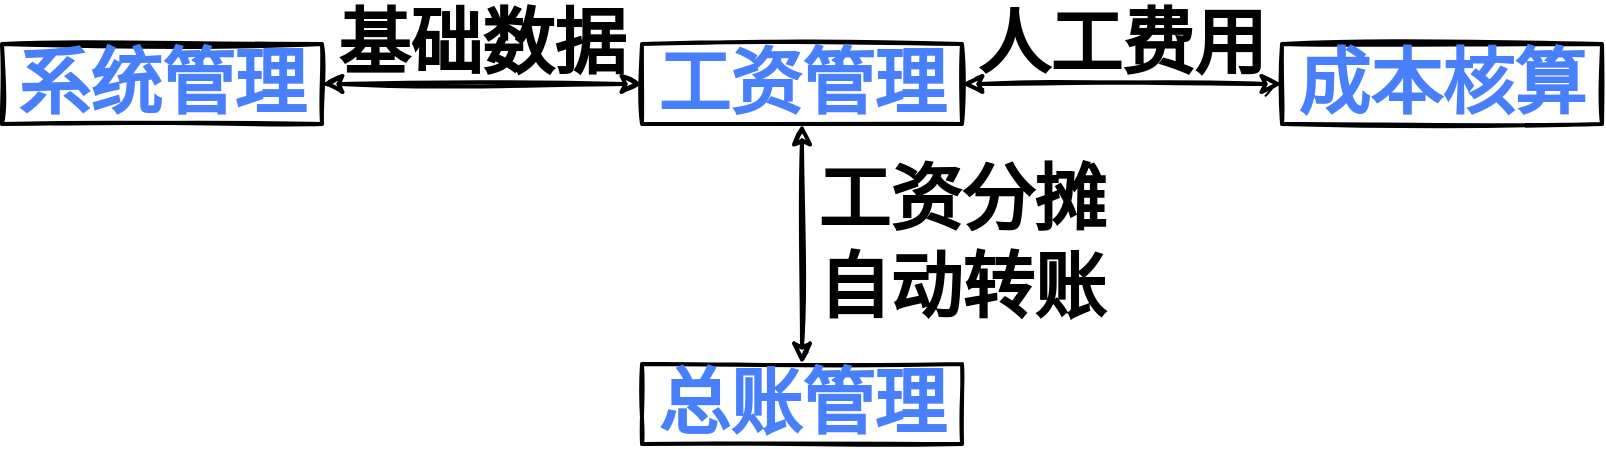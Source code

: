 <mxfile version="17.4.2" type="device"><diagram id="gOBXfugAxexAI73Qu6qp" name="Page-1"><mxGraphModel dx="1106" dy="997" grid="1" gridSize="10" guides="1" tooltips="1" connect="1" arrows="1" fold="1" page="1" pageScale="1" pageWidth="1600" pageHeight="900" math="0" shadow="0"><root><mxCell id="0"/><mxCell id="1" parent="0"/><mxCell id="A_tJatzyJncYoo4Zxg_Y-19" value="" style="group" vertex="1" connectable="0" parent="1"><mxGeometry x="80" y="180" width="800" height="220" as="geometry"/></mxCell><mxCell id="A_tJatzyJncYoo4Zxg_Y-1" value="系统管理" style="rounded=0;whiteSpace=wrap;html=1;sketch=1;fontFamily=FZJingLeiS-R-GB;fontSize=36;fontColor=#487FFB;strokeWidth=2;fillColor=none;fontStyle=1" vertex="1" parent="A_tJatzyJncYoo4Zxg_Y-19"><mxGeometry y="20" width="160" height="40" as="geometry"/></mxCell><mxCell id="A_tJatzyJncYoo4Zxg_Y-2" value="&lt;b&gt;&lt;font style=&quot;font-size: 36px&quot; face=&quot;FZJingLeiS-R-GB&quot;&gt;工资分摊&lt;br&gt;自动转账&lt;br&gt;&lt;/font&gt;&lt;/b&gt;" style="text;html=1;strokeColor=none;fillColor=none;align=center;verticalAlign=middle;whiteSpace=wrap;rounded=0;" vertex="1" parent="A_tJatzyJncYoo4Zxg_Y-19"><mxGeometry x="400" y="100" width="160" height="40" as="geometry"/></mxCell><mxCell id="A_tJatzyJncYoo4Zxg_Y-3" value="工资管理" style="rounded=0;whiteSpace=wrap;html=1;sketch=1;fontFamily=FZJingLeiS-R-GB;fontSize=36;fontColor=#487FFB;strokeWidth=2;fillColor=none;fontStyle=1" vertex="1" parent="A_tJatzyJncYoo4Zxg_Y-19"><mxGeometry x="320" y="20" width="160" height="40" as="geometry"/></mxCell><mxCell id="A_tJatzyJncYoo4Zxg_Y-10" style="edgeStyle=orthogonalEdgeStyle;rounded=0;sketch=1;orthogonalLoop=1;jettySize=auto;html=1;exitX=1;exitY=0.5;exitDx=0;exitDy=0;entryX=0;entryY=0.5;entryDx=0;entryDy=0;fontFamily=FZJingLeiS-R-GB;fontSize=36;startArrow=classic;startFill=1;strokeWidth=2;" edge="1" parent="A_tJatzyJncYoo4Zxg_Y-19" source="A_tJatzyJncYoo4Zxg_Y-1" target="A_tJatzyJncYoo4Zxg_Y-3"><mxGeometry relative="1" as="geometry"/></mxCell><mxCell id="A_tJatzyJncYoo4Zxg_Y-4" value="总账管理" style="rounded=0;whiteSpace=wrap;html=1;sketch=1;fontFamily=FZJingLeiS-R-GB;fontSize=36;fontColor=#487FFB;strokeWidth=2;fillColor=none;fontStyle=1" vertex="1" parent="A_tJatzyJncYoo4Zxg_Y-19"><mxGeometry x="320" y="180" width="160" height="40" as="geometry"/></mxCell><mxCell id="A_tJatzyJncYoo4Zxg_Y-12" style="edgeStyle=orthogonalEdgeStyle;rounded=0;sketch=1;orthogonalLoop=1;jettySize=auto;html=1;exitX=0.5;exitY=1;exitDx=0;exitDy=0;entryX=0.5;entryY=0;entryDx=0;entryDy=0;fontFamily=FZJingLeiS-R-GB;fontSize=36;startArrow=classic;startFill=1;strokeWidth=2;" edge="1" parent="A_tJatzyJncYoo4Zxg_Y-19" source="A_tJatzyJncYoo4Zxg_Y-3" target="A_tJatzyJncYoo4Zxg_Y-4"><mxGeometry relative="1" as="geometry"/></mxCell><mxCell id="A_tJatzyJncYoo4Zxg_Y-7" value="成本核算" style="rounded=0;whiteSpace=wrap;html=1;sketch=1;fontFamily=FZJingLeiS-R-GB;fontSize=36;fontColor=#487FFB;strokeWidth=2;fillColor=none;fontStyle=1" vertex="1" parent="A_tJatzyJncYoo4Zxg_Y-19"><mxGeometry x="640" y="20" width="160" height="40" as="geometry"/></mxCell><mxCell id="A_tJatzyJncYoo4Zxg_Y-11" style="edgeStyle=orthogonalEdgeStyle;rounded=0;sketch=1;orthogonalLoop=1;jettySize=auto;html=1;exitX=1;exitY=0.5;exitDx=0;exitDy=0;fontFamily=FZJingLeiS-R-GB;fontSize=36;startArrow=classic;startFill=1;strokeWidth=2;" edge="1" parent="A_tJatzyJncYoo4Zxg_Y-19" source="A_tJatzyJncYoo4Zxg_Y-3" target="A_tJatzyJncYoo4Zxg_Y-7"><mxGeometry relative="1" as="geometry"/></mxCell><mxCell id="A_tJatzyJncYoo4Zxg_Y-15" value="&lt;b&gt;&lt;font style=&quot;font-size: 36px&quot; face=&quot;FZJingLeiS-R-GB&quot;&gt;基础数据&lt;br&gt;&lt;/font&gt;&lt;/b&gt;" style="text;html=1;strokeColor=none;fillColor=none;align=center;verticalAlign=middle;whiteSpace=wrap;rounded=0;" vertex="1" parent="A_tJatzyJncYoo4Zxg_Y-19"><mxGeometry x="160" width="160" height="40" as="geometry"/></mxCell><mxCell id="A_tJatzyJncYoo4Zxg_Y-16" value="&lt;b&gt;&lt;font style=&quot;font-size: 36px&quot; face=&quot;FZJingLeiS-R-GB&quot;&gt;人工费用&lt;br&gt;&lt;/font&gt;&lt;/b&gt;" style="text;html=1;strokeColor=none;fillColor=none;align=center;verticalAlign=middle;whiteSpace=wrap;rounded=0;" vertex="1" parent="A_tJatzyJncYoo4Zxg_Y-19"><mxGeometry x="480" width="160" height="40" as="geometry"/></mxCell></root></mxGraphModel></diagram></mxfile>